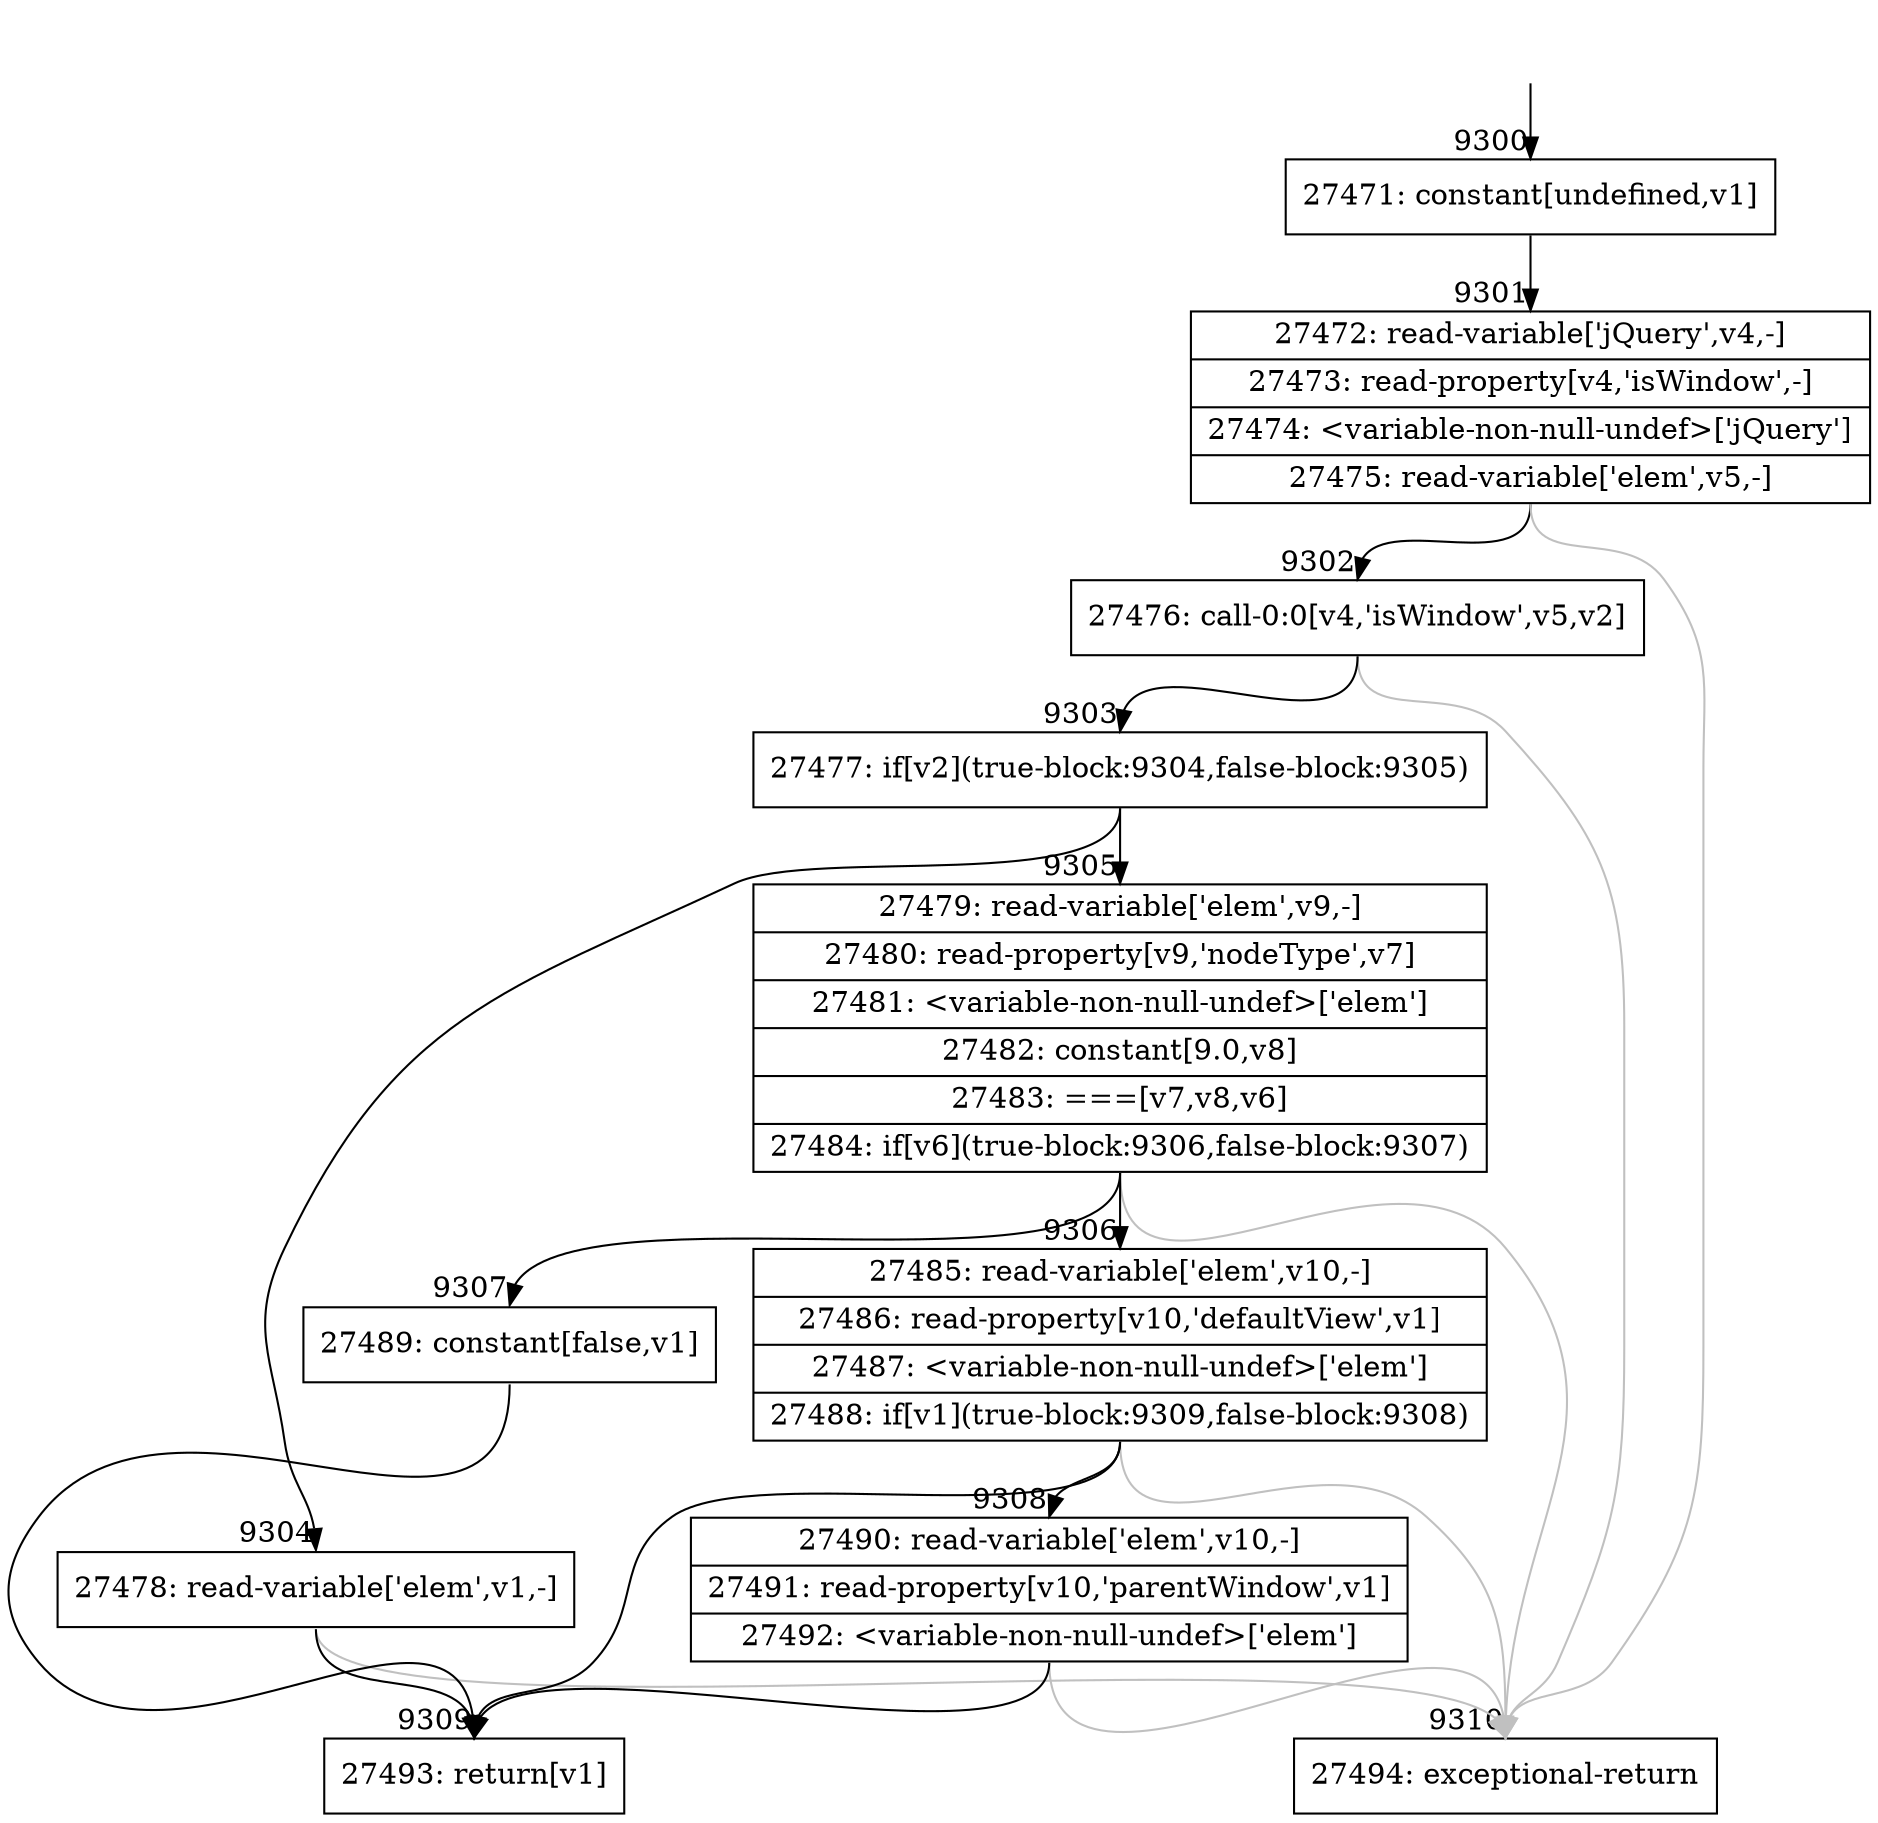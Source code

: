 digraph {
rankdir="TD"
BB_entry578[shape=none,label=""];
BB_entry578 -> BB9300 [tailport=s, headport=n, headlabel="    9300"]
BB9300 [shape=record label="{27471: constant[undefined,v1]}" ] 
BB9300 -> BB9301 [tailport=s, headport=n, headlabel="      9301"]
BB9301 [shape=record label="{27472: read-variable['jQuery',v4,-]|27473: read-property[v4,'isWindow',-]|27474: \<variable-non-null-undef\>['jQuery']|27475: read-variable['elem',v5,-]}" ] 
BB9301 -> BB9302 [tailport=s, headport=n, headlabel="      9302"]
BB9301 -> BB9310 [tailport=s, headport=n, color=gray, headlabel="      9310"]
BB9302 [shape=record label="{27476: call-0:0[v4,'isWindow',v5,v2]}" ] 
BB9302 -> BB9303 [tailport=s, headport=n, headlabel="      9303"]
BB9302 -> BB9310 [tailport=s, headport=n, color=gray]
BB9303 [shape=record label="{27477: if[v2](true-block:9304,false-block:9305)}" ] 
BB9303 -> BB9304 [tailport=s, headport=n, headlabel="      9304"]
BB9303 -> BB9305 [tailport=s, headport=n, headlabel="      9305"]
BB9304 [shape=record label="{27478: read-variable['elem',v1,-]}" ] 
BB9304 -> BB9309 [tailport=s, headport=n, headlabel="      9309"]
BB9304 -> BB9310 [tailport=s, headport=n, color=gray]
BB9305 [shape=record label="{27479: read-variable['elem',v9,-]|27480: read-property[v9,'nodeType',v7]|27481: \<variable-non-null-undef\>['elem']|27482: constant[9.0,v8]|27483: ===[v7,v8,v6]|27484: if[v6](true-block:9306,false-block:9307)}" ] 
BB9305 -> BB9306 [tailport=s, headport=n, headlabel="      9306"]
BB9305 -> BB9307 [tailport=s, headport=n, headlabel="      9307"]
BB9305 -> BB9310 [tailport=s, headport=n, color=gray]
BB9306 [shape=record label="{27485: read-variable['elem',v10,-]|27486: read-property[v10,'defaultView',v1]|27487: \<variable-non-null-undef\>['elem']|27488: if[v1](true-block:9309,false-block:9308)}" ] 
BB9306 -> BB9309 [tailport=s, headport=n]
BB9306 -> BB9308 [tailport=s, headport=n, headlabel="      9308"]
BB9306 -> BB9310 [tailport=s, headport=n, color=gray]
BB9307 [shape=record label="{27489: constant[false,v1]}" ] 
BB9307 -> BB9309 [tailport=s, headport=n]
BB9308 [shape=record label="{27490: read-variable['elem',v10,-]|27491: read-property[v10,'parentWindow',v1]|27492: \<variable-non-null-undef\>['elem']}" ] 
BB9308 -> BB9309 [tailport=s, headport=n]
BB9308 -> BB9310 [tailport=s, headport=n, color=gray]
BB9309 [shape=record label="{27493: return[v1]}" ] 
BB9310 [shape=record label="{27494: exceptional-return}" ] 
}
